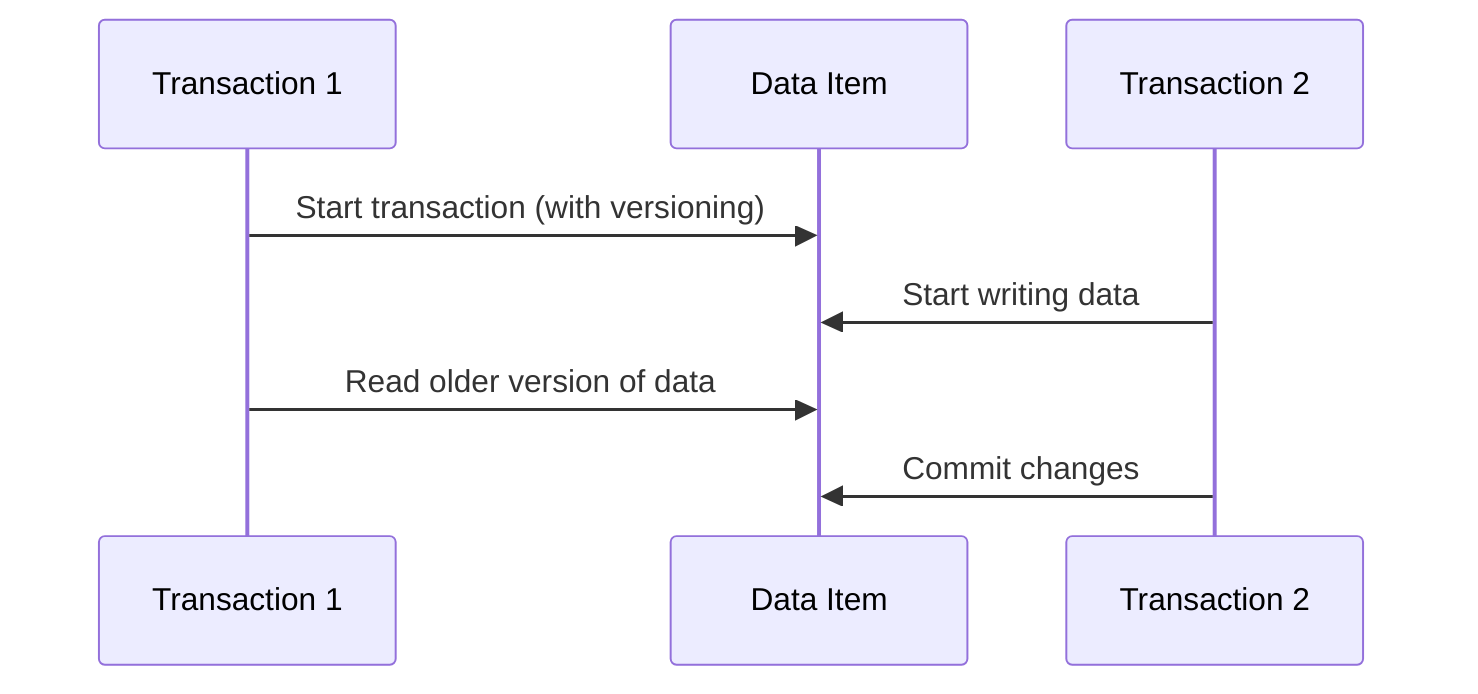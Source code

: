 sequenceDiagram
    participant Tx1 as Transaction 1
    participant Data as Data Item
    participant Tx2 as Transaction 2

    Tx1->>Data: Start transaction (with versioning)
    Tx2->>Data: Start writing data
    Tx1->>Data: Read older version of data
    Tx2->>Data: Commit changes